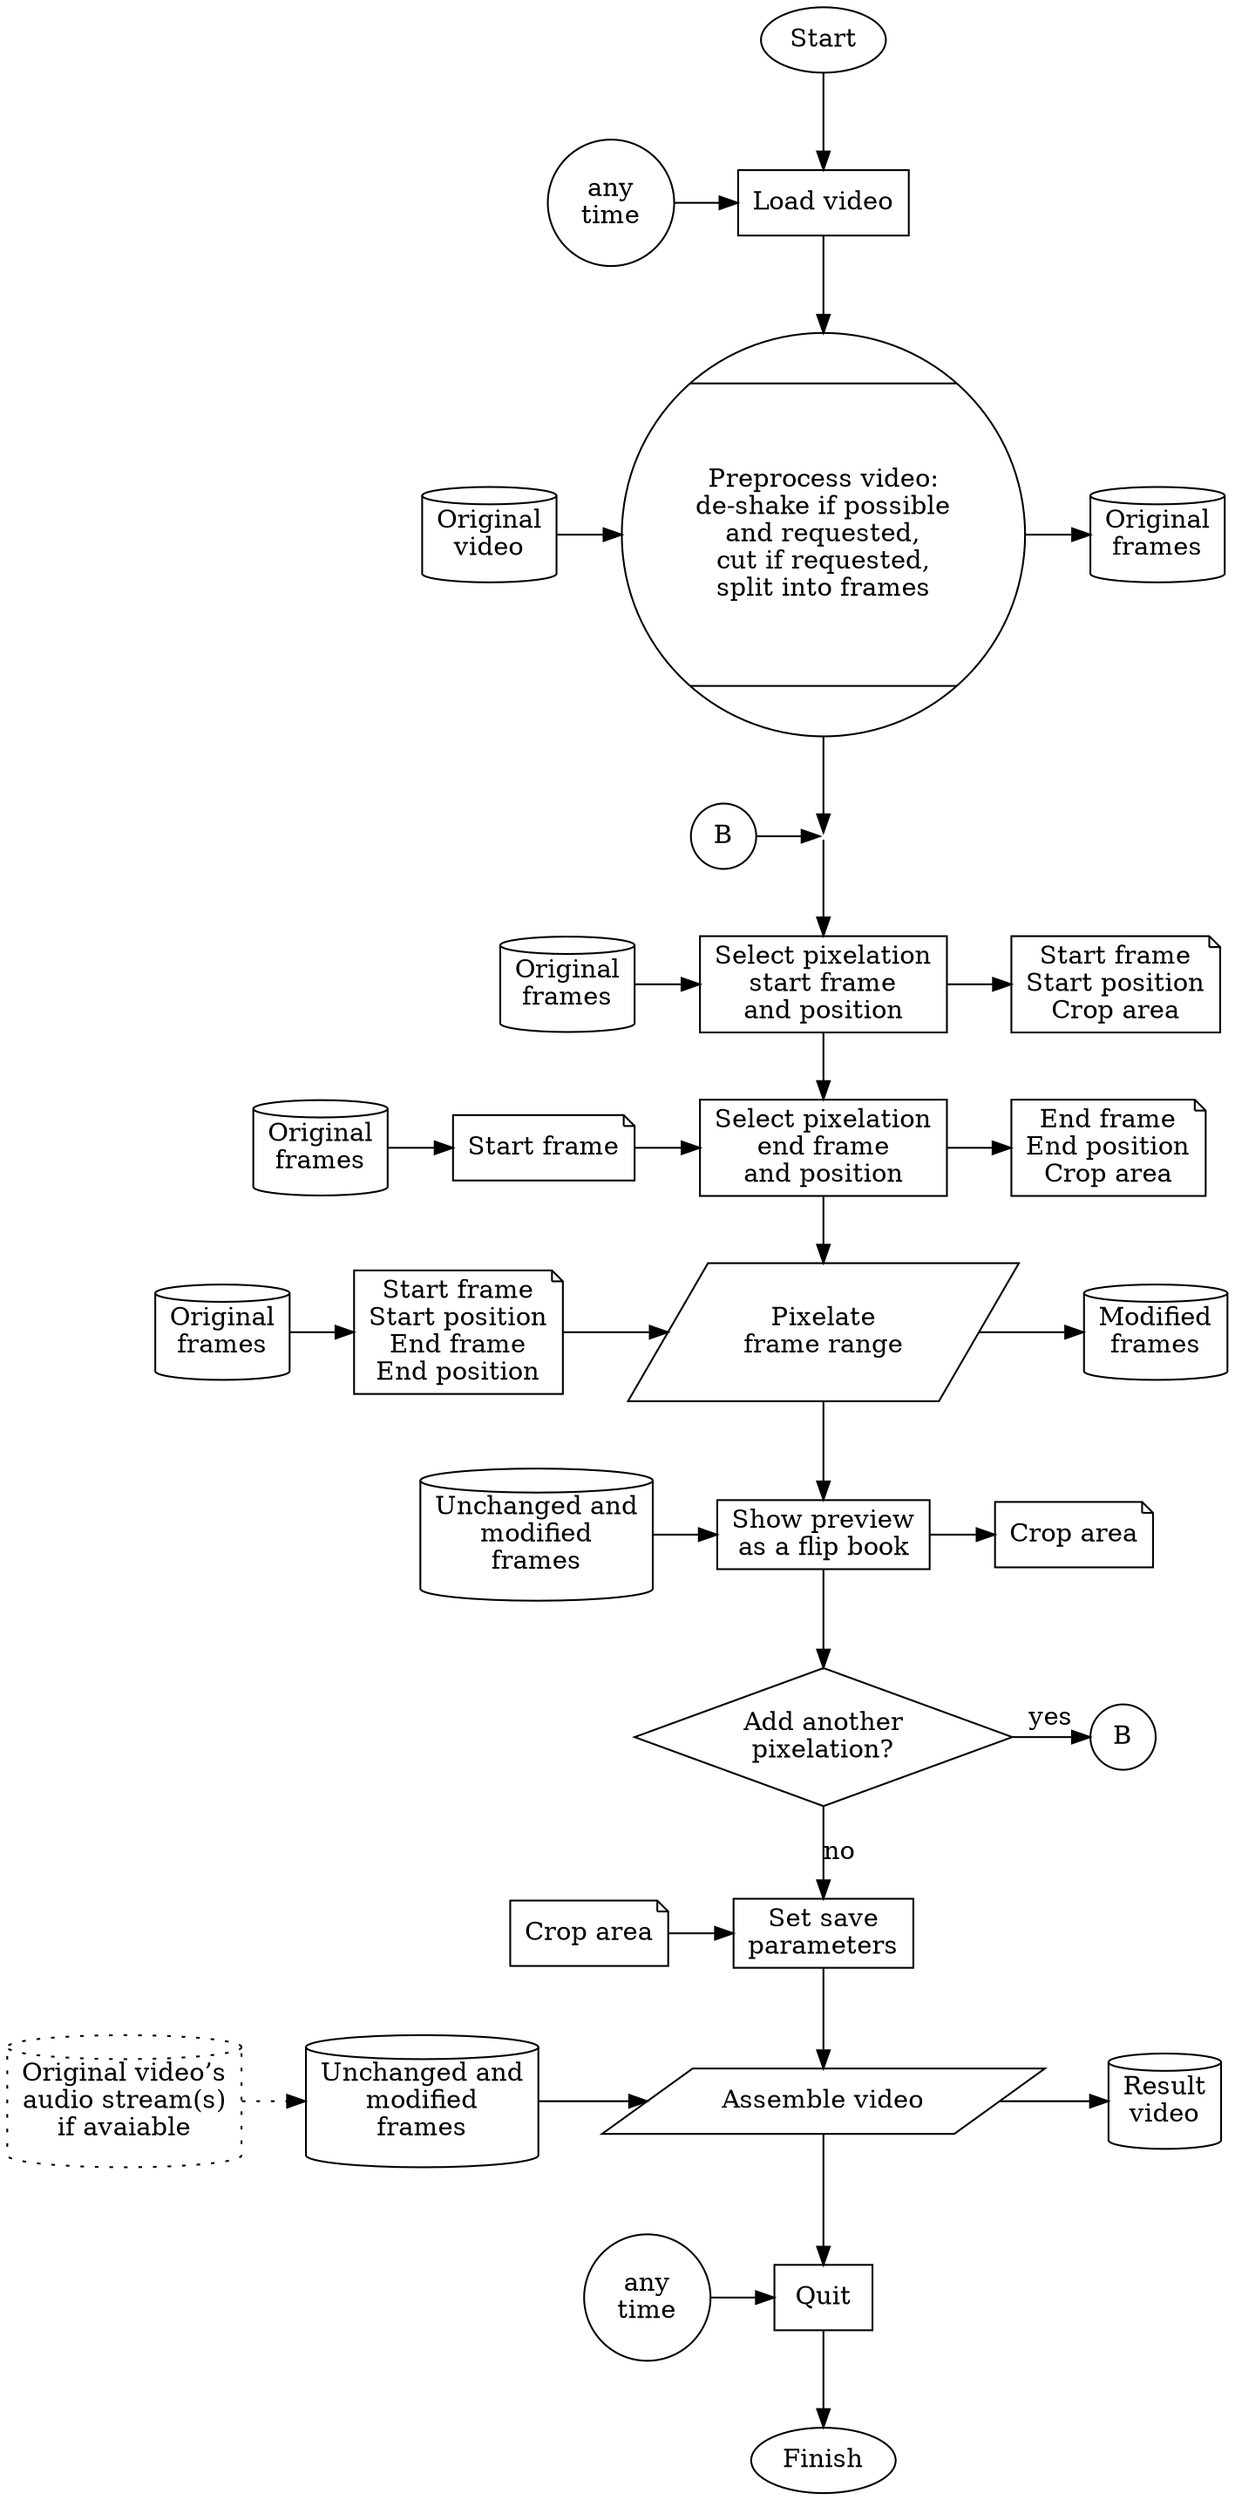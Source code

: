 digraph "pixelate-videos generic workflow (v0.8+)" {

load_video[label="Load video", shape=rect]
preprocess_video[label="Preprocess video:\nde-shake if possible\nand requested,\ncut if requested,\nsplit into frames", shape=Mcircle]
new_pixelation[shape=point, style=invis]
start_position[label="Select pixelation\nstart frame\nand position", shape=rect]
end_position[label="Select pixelation\nend frame\nand position", shape=rect]
apply_pixelation[label="Pixelate\nframe range", shape=parallelogram]
show_preview[label="Show preview\nas a flip book", shape=rect]
add_pixelation[label="Add another\npixelation?", shape=diamond]
set_save_params[label="Set save\nparameters", shape=rect]
save_video[label="Assemble video", shape=parallelogram]
quit[label="Quit", shape=rect]

in_original_video[label="Original\nvideo", shape=cylinder]
out_original_frames[label="Original\nframes", shape=cylinder]
in_start_frame[label="Start frame", shape=note]
out_start_position[label="Start frame\nStart position\nCrop area", shape=note]
out_end_position[label="End frame\nEnd position\nCrop area", shape=note]
in_frames_and_positions[label="Start frame\nStart position\nEnd frame\nEnd position", shape=note]
in_original_frames_1[label="Original\nframes", shape=cylinder]
in_original_frames_2[label="Original\nframes", shape=cylinder]
in_original_frames_3[label="Original\nframes", shape=cylinder]
out_modified_frames[label="Modified\nframes", shape=cylinder]
in_modified_frames_1[label="Unchanged and\nmodified\nframes", shape=cylinder]
out_crop_area[label="Crop area", shape=note]
in_crop_area[label="Crop area", shape=note]
in_modified_frames_2[label="Unchanged and\nmodified\nframes", shape=cylinder]
in_original_audio_stream[label="Original video’s\naudio stream(s)\nif avaiable", shape=cylinder, style=dotted]
out_result_video[label="Result\nvideo", shape=cylinder]

anytime_load[label="any\ntime", shape=circle]
anytime_quit[label="any\ntime", shape=circle]
additional_pixelation_1[label="B", shape=circle]
additional_pixelation_2[label="B", shape=circle]

{rank=same; in_original_video; preprocess_video; out_original_frames}
{rank=same; additional_pixelation_1; new_pixelation}
{rank=same; in_original_frames_1; start_position; out_start_position}
{rank=same; in_original_frames_2; in_start_frame; end_position; out_end_position}
{rank=same; in_original_frames_3; in_frames_and_positions; apply_pixelation; out_modified_frames}
{rank=same; in_modified_frames_1; show_preview; out_crop_area}
{rank=same; add_pixelation; additional_pixelation_2}
{rank=same; in_crop_area; set_save_params}
{rank=same; in_original_audio_stream; in_modified_frames_2; save_video; out_result_video}

{rank=same; anytime_load; load_video}
{rank=same; anytime_quit; quit}

Start -> load_video;
load_video -> preprocess_video;
in_original_video -> preprocess_video -> out_original_frames;
preprocess_video -> new_pixelation;
additional_pixelation_1 -> new_pixelation;
new_pixelation -> start_position;
in_original_frames_1 -> start_position -> out_start_position;
start_position -> end_position;
in_original_frames_2 -> in_start_frame -> end_position -> out_end_position;
end_position -> apply_pixelation;
in_original_frames_3 -> in_frames_and_positions -> apply_pixelation -> out_modified_frames;
apply_pixelation -> show_preview;
in_modified_frames_1 -> show_preview -> out_crop_area;
show_preview -> add_pixelation;
add_pixelation -> additional_pixelation_2[label="yes"];
add_pixelation -> set_save_params[label="no"];
in_crop_area -> set_save_params;
set_save_params -> save_video;
in_original_audio_stream -> in_modified_frames_2[style=dotted];
in_modified_frames_2 -> save_video -> out_result_video;
save_video -> quit;

anytime_load -> load_video;
anytime_quit -> quit;
quit -> Finish;

}